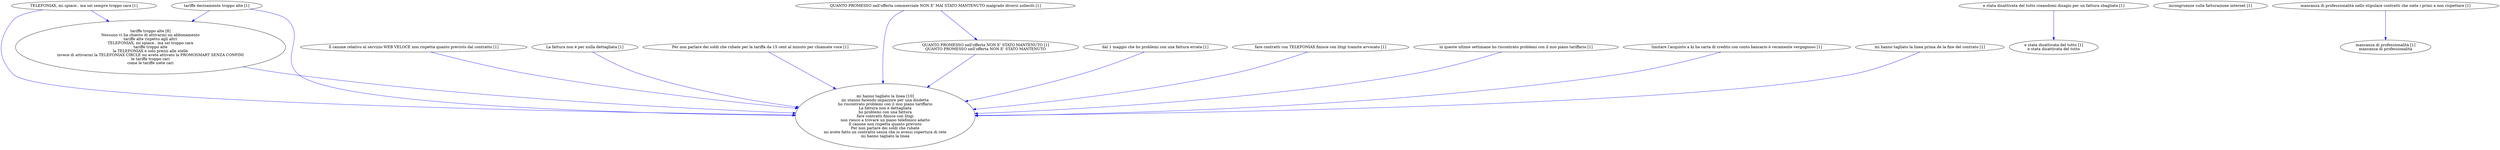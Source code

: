 digraph collapsedGraph {
"mi hanno tagliato la linea [10]\nmi stanno facendo impazzire per una disdetta\nho riscontrato problemi con il mio piano tariffario\nLa fattura non è dettagliata\nho problemi con una fattura\nfare contratti finisce con litigi\nnon riesco a trovare un piano telefonico adatto\nIl canone non rispetta quanto previsto\nPer non parlare dei soldi che rubate\nmi avete fatto un contratto senza che io avessi copertura di rete\nmi hanno tagliato la linea""tariffe troppo alte [8]\nNessuno vi ha chiesto di attivarmi un abbonamento\ntariffe alte rispetto agli altri\nTELEFONIAX, mi spiace.. ma sei troppo cara\ntariffe troppo alte\nla TELEFONIAX e solo prezzi alle stelle\ninvece di attivarmi la TELEFONIAX CIRCLE mi avete attivato la PROMOSMART SENZA CONFINI\nle tariffe troppo cari\ncome le tariffe siete cari""Il canone relativo al servizio WEB VELOCE non rispetta quanto previsto dal contratto [1]""La fattura non è per nulla dettagliata [1]""Per non parlare dei soldi che rubate per la tariffa da 15 cent al minuto per chiamate voce [1]""QUANTO PROMESSO nell'offerta NON E' STATO MANTENUTO [1]\nQUANTO PROMESSO nell'offerta NON E' STATO MANTENUTO""QUANTO PROMESSO nell'offerta commerciale NON E' MAI STATO MANTENUTO malgrado diversi solleciti [1]""TELEFONIAX, mi spiace.. ma sei sempre troppo cara [1]""dal 1 maggio che ho problemi con una fattura errata [1]""e stata disattivata del tutto [1]\ne stata disattivata del tutto""e stata disattivata del tutto creandomi disagio per un fattura sbagliata [1]""fare contratti con TELEFONIAX finisce con litigi tramite avvocato [1]""in queste ultime settimane ho riscontrato problemi con il mio piano tariffario [1]""incongruenze sulla fatturazione internet [1]""limitare l'acquisto a ki ha carta di credito con conto bancario è veramente vergognoso [1]""mancanza di professionalità [1]\nmancanza di professionalità""mancanza di professionalità nello stipulare contratti che siete i primi a non rispettare [1]""mi hanno tagliato la linea prima de la fine del contrato [1]""tariffe decisamente troppo alte [1]""QUANTO PROMESSO nell'offerta commerciale NON E' MAI STATO MANTENUTO malgrado diversi solleciti [1]" -> "QUANTO PROMESSO nell'offerta NON E' STATO MANTENUTO [1]\nQUANTO PROMESSO nell'offerta NON E' STATO MANTENUTO" [color=blue]
"e stata disattivata del tutto creandomi disagio per un fattura sbagliata [1]" -> "e stata disattivata del tutto [1]\ne stata disattivata del tutto" [color=blue]
"TELEFONIAX, mi spiace.. ma sei sempre troppo cara [1]" -> "tariffe troppo alte [8]\nNessuno vi ha chiesto di attivarmi un abbonamento\ntariffe alte rispetto agli altri\nTELEFONIAX, mi spiace.. ma sei troppo cara\ntariffe troppo alte\nla TELEFONIAX e solo prezzi alle stelle\ninvece di attivarmi la TELEFONIAX CIRCLE mi avete attivato la PROMOSMART SENZA CONFINI\nle tariffe troppo cari\ncome le tariffe siete cari" [color=blue]
"mancanza di professionalità nello stipulare contratti che siete i primi a non rispettare [1]" -> "mancanza di professionalità [1]\nmancanza di professionalità" [color=blue]
"fare contratti con TELEFONIAX finisce con litigi tramite avvocato [1]" -> "mi hanno tagliato la linea [10]\nmi stanno facendo impazzire per una disdetta\nho riscontrato problemi con il mio piano tariffario\nLa fattura non è dettagliata\nho problemi con una fattura\nfare contratti finisce con litigi\nnon riesco a trovare un piano telefonico adatto\nIl canone non rispetta quanto previsto\nPer non parlare dei soldi che rubate\nmi avete fatto un contratto senza che io avessi copertura di rete\nmi hanno tagliato la linea" [color=blue]
"Il canone relativo al servizio WEB VELOCE non rispetta quanto previsto dal contratto [1]" -> "mi hanno tagliato la linea [10]\nmi stanno facendo impazzire per una disdetta\nho riscontrato problemi con il mio piano tariffario\nLa fattura non è dettagliata\nho problemi con una fattura\nfare contratti finisce con litigi\nnon riesco a trovare un piano telefonico adatto\nIl canone non rispetta quanto previsto\nPer non parlare dei soldi che rubate\nmi avete fatto un contratto senza che io avessi copertura di rete\nmi hanno tagliato la linea" [color=blue]
"La fattura non è per nulla dettagliata [1]" -> "mi hanno tagliato la linea [10]\nmi stanno facendo impazzire per una disdetta\nho riscontrato problemi con il mio piano tariffario\nLa fattura non è dettagliata\nho problemi con una fattura\nfare contratti finisce con litigi\nnon riesco a trovare un piano telefonico adatto\nIl canone non rispetta quanto previsto\nPer non parlare dei soldi che rubate\nmi avete fatto un contratto senza che io avessi copertura di rete\nmi hanno tagliato la linea" [color=blue]
"tariffe troppo alte [8]\nNessuno vi ha chiesto di attivarmi un abbonamento\ntariffe alte rispetto agli altri\nTELEFONIAX, mi spiace.. ma sei troppo cara\ntariffe troppo alte\nla TELEFONIAX e solo prezzi alle stelle\ninvece di attivarmi la TELEFONIAX CIRCLE mi avete attivato la PROMOSMART SENZA CONFINI\nle tariffe troppo cari\ncome le tariffe siete cari" -> "mi hanno tagliato la linea [10]\nmi stanno facendo impazzire per una disdetta\nho riscontrato problemi con il mio piano tariffario\nLa fattura non è dettagliata\nho problemi con una fattura\nfare contratti finisce con litigi\nnon riesco a trovare un piano telefonico adatto\nIl canone non rispetta quanto previsto\nPer non parlare dei soldi che rubate\nmi avete fatto un contratto senza che io avessi copertura di rete\nmi hanno tagliato la linea" [color=blue]
"Per non parlare dei soldi che rubate per la tariffa da 15 cent al minuto per chiamate voce [1]" -> "mi hanno tagliato la linea [10]\nmi stanno facendo impazzire per una disdetta\nho riscontrato problemi con il mio piano tariffario\nLa fattura non è dettagliata\nho problemi con una fattura\nfare contratti finisce con litigi\nnon riesco a trovare un piano telefonico adatto\nIl canone non rispetta quanto previsto\nPer non parlare dei soldi che rubate\nmi avete fatto un contratto senza che io avessi copertura di rete\nmi hanno tagliato la linea" [color=blue]
"QUANTO PROMESSO nell'offerta NON E' STATO MANTENUTO [1]\nQUANTO PROMESSO nell'offerta NON E' STATO MANTENUTO" -> "mi hanno tagliato la linea [10]\nmi stanno facendo impazzire per una disdetta\nho riscontrato problemi con il mio piano tariffario\nLa fattura non è dettagliata\nho problemi con una fattura\nfare contratti finisce con litigi\nnon riesco a trovare un piano telefonico adatto\nIl canone non rispetta quanto previsto\nPer non parlare dei soldi che rubate\nmi avete fatto un contratto senza che io avessi copertura di rete\nmi hanno tagliato la linea" [color=blue]
"QUANTO PROMESSO nell'offerta commerciale NON E' MAI STATO MANTENUTO malgrado diversi solleciti [1]" -> "mi hanno tagliato la linea [10]\nmi stanno facendo impazzire per una disdetta\nho riscontrato problemi con il mio piano tariffario\nLa fattura non è dettagliata\nho problemi con una fattura\nfare contratti finisce con litigi\nnon riesco a trovare un piano telefonico adatto\nIl canone non rispetta quanto previsto\nPer non parlare dei soldi che rubate\nmi avete fatto un contratto senza che io avessi copertura di rete\nmi hanno tagliato la linea" [color=blue]
"TELEFONIAX, mi spiace.. ma sei sempre troppo cara [1]" -> "mi hanno tagliato la linea [10]\nmi stanno facendo impazzire per una disdetta\nho riscontrato problemi con il mio piano tariffario\nLa fattura non è dettagliata\nho problemi con una fattura\nfare contratti finisce con litigi\nnon riesco a trovare un piano telefonico adatto\nIl canone non rispetta quanto previsto\nPer non parlare dei soldi che rubate\nmi avete fatto un contratto senza che io avessi copertura di rete\nmi hanno tagliato la linea" [color=blue]
"dal 1 maggio che ho problemi con una fattura errata [1]" -> "mi hanno tagliato la linea [10]\nmi stanno facendo impazzire per una disdetta\nho riscontrato problemi con il mio piano tariffario\nLa fattura non è dettagliata\nho problemi con una fattura\nfare contratti finisce con litigi\nnon riesco a trovare un piano telefonico adatto\nIl canone non rispetta quanto previsto\nPer non parlare dei soldi che rubate\nmi avete fatto un contratto senza che io avessi copertura di rete\nmi hanno tagliato la linea" [color=blue]
"in queste ultime settimane ho riscontrato problemi con il mio piano tariffario [1]" -> "mi hanno tagliato la linea [10]\nmi stanno facendo impazzire per una disdetta\nho riscontrato problemi con il mio piano tariffario\nLa fattura non è dettagliata\nho problemi con una fattura\nfare contratti finisce con litigi\nnon riesco a trovare un piano telefonico adatto\nIl canone non rispetta quanto previsto\nPer non parlare dei soldi che rubate\nmi avete fatto un contratto senza che io avessi copertura di rete\nmi hanno tagliato la linea" [color=blue]
"limitare l'acquisto a ki ha carta di credito con conto bancario è veramente vergognoso [1]" -> "mi hanno tagliato la linea [10]\nmi stanno facendo impazzire per una disdetta\nho riscontrato problemi con il mio piano tariffario\nLa fattura non è dettagliata\nho problemi con una fattura\nfare contratti finisce con litigi\nnon riesco a trovare un piano telefonico adatto\nIl canone non rispetta quanto previsto\nPer non parlare dei soldi che rubate\nmi avete fatto un contratto senza che io avessi copertura di rete\nmi hanno tagliato la linea" [color=blue]
"mi hanno tagliato la linea prima de la fine del contrato [1]" -> "mi hanno tagliato la linea [10]\nmi stanno facendo impazzire per una disdetta\nho riscontrato problemi con il mio piano tariffario\nLa fattura non è dettagliata\nho problemi con una fattura\nfare contratti finisce con litigi\nnon riesco a trovare un piano telefonico adatto\nIl canone non rispetta quanto previsto\nPer non parlare dei soldi che rubate\nmi avete fatto un contratto senza che io avessi copertura di rete\nmi hanno tagliato la linea" [color=blue]
"tariffe decisamente troppo alte [1]" -> "tariffe troppo alte [8]\nNessuno vi ha chiesto di attivarmi un abbonamento\ntariffe alte rispetto agli altri\nTELEFONIAX, mi spiace.. ma sei troppo cara\ntariffe troppo alte\nla TELEFONIAX e solo prezzi alle stelle\ninvece di attivarmi la TELEFONIAX CIRCLE mi avete attivato la PROMOSMART SENZA CONFINI\nle tariffe troppo cari\ncome le tariffe siete cari" [color=blue]
"tariffe decisamente troppo alte [1]" -> "mi hanno tagliato la linea [10]\nmi stanno facendo impazzire per una disdetta\nho riscontrato problemi con il mio piano tariffario\nLa fattura non è dettagliata\nho problemi con una fattura\nfare contratti finisce con litigi\nnon riesco a trovare un piano telefonico adatto\nIl canone non rispetta quanto previsto\nPer non parlare dei soldi che rubate\nmi avete fatto un contratto senza che io avessi copertura di rete\nmi hanno tagliato la linea" [color=blue]
}